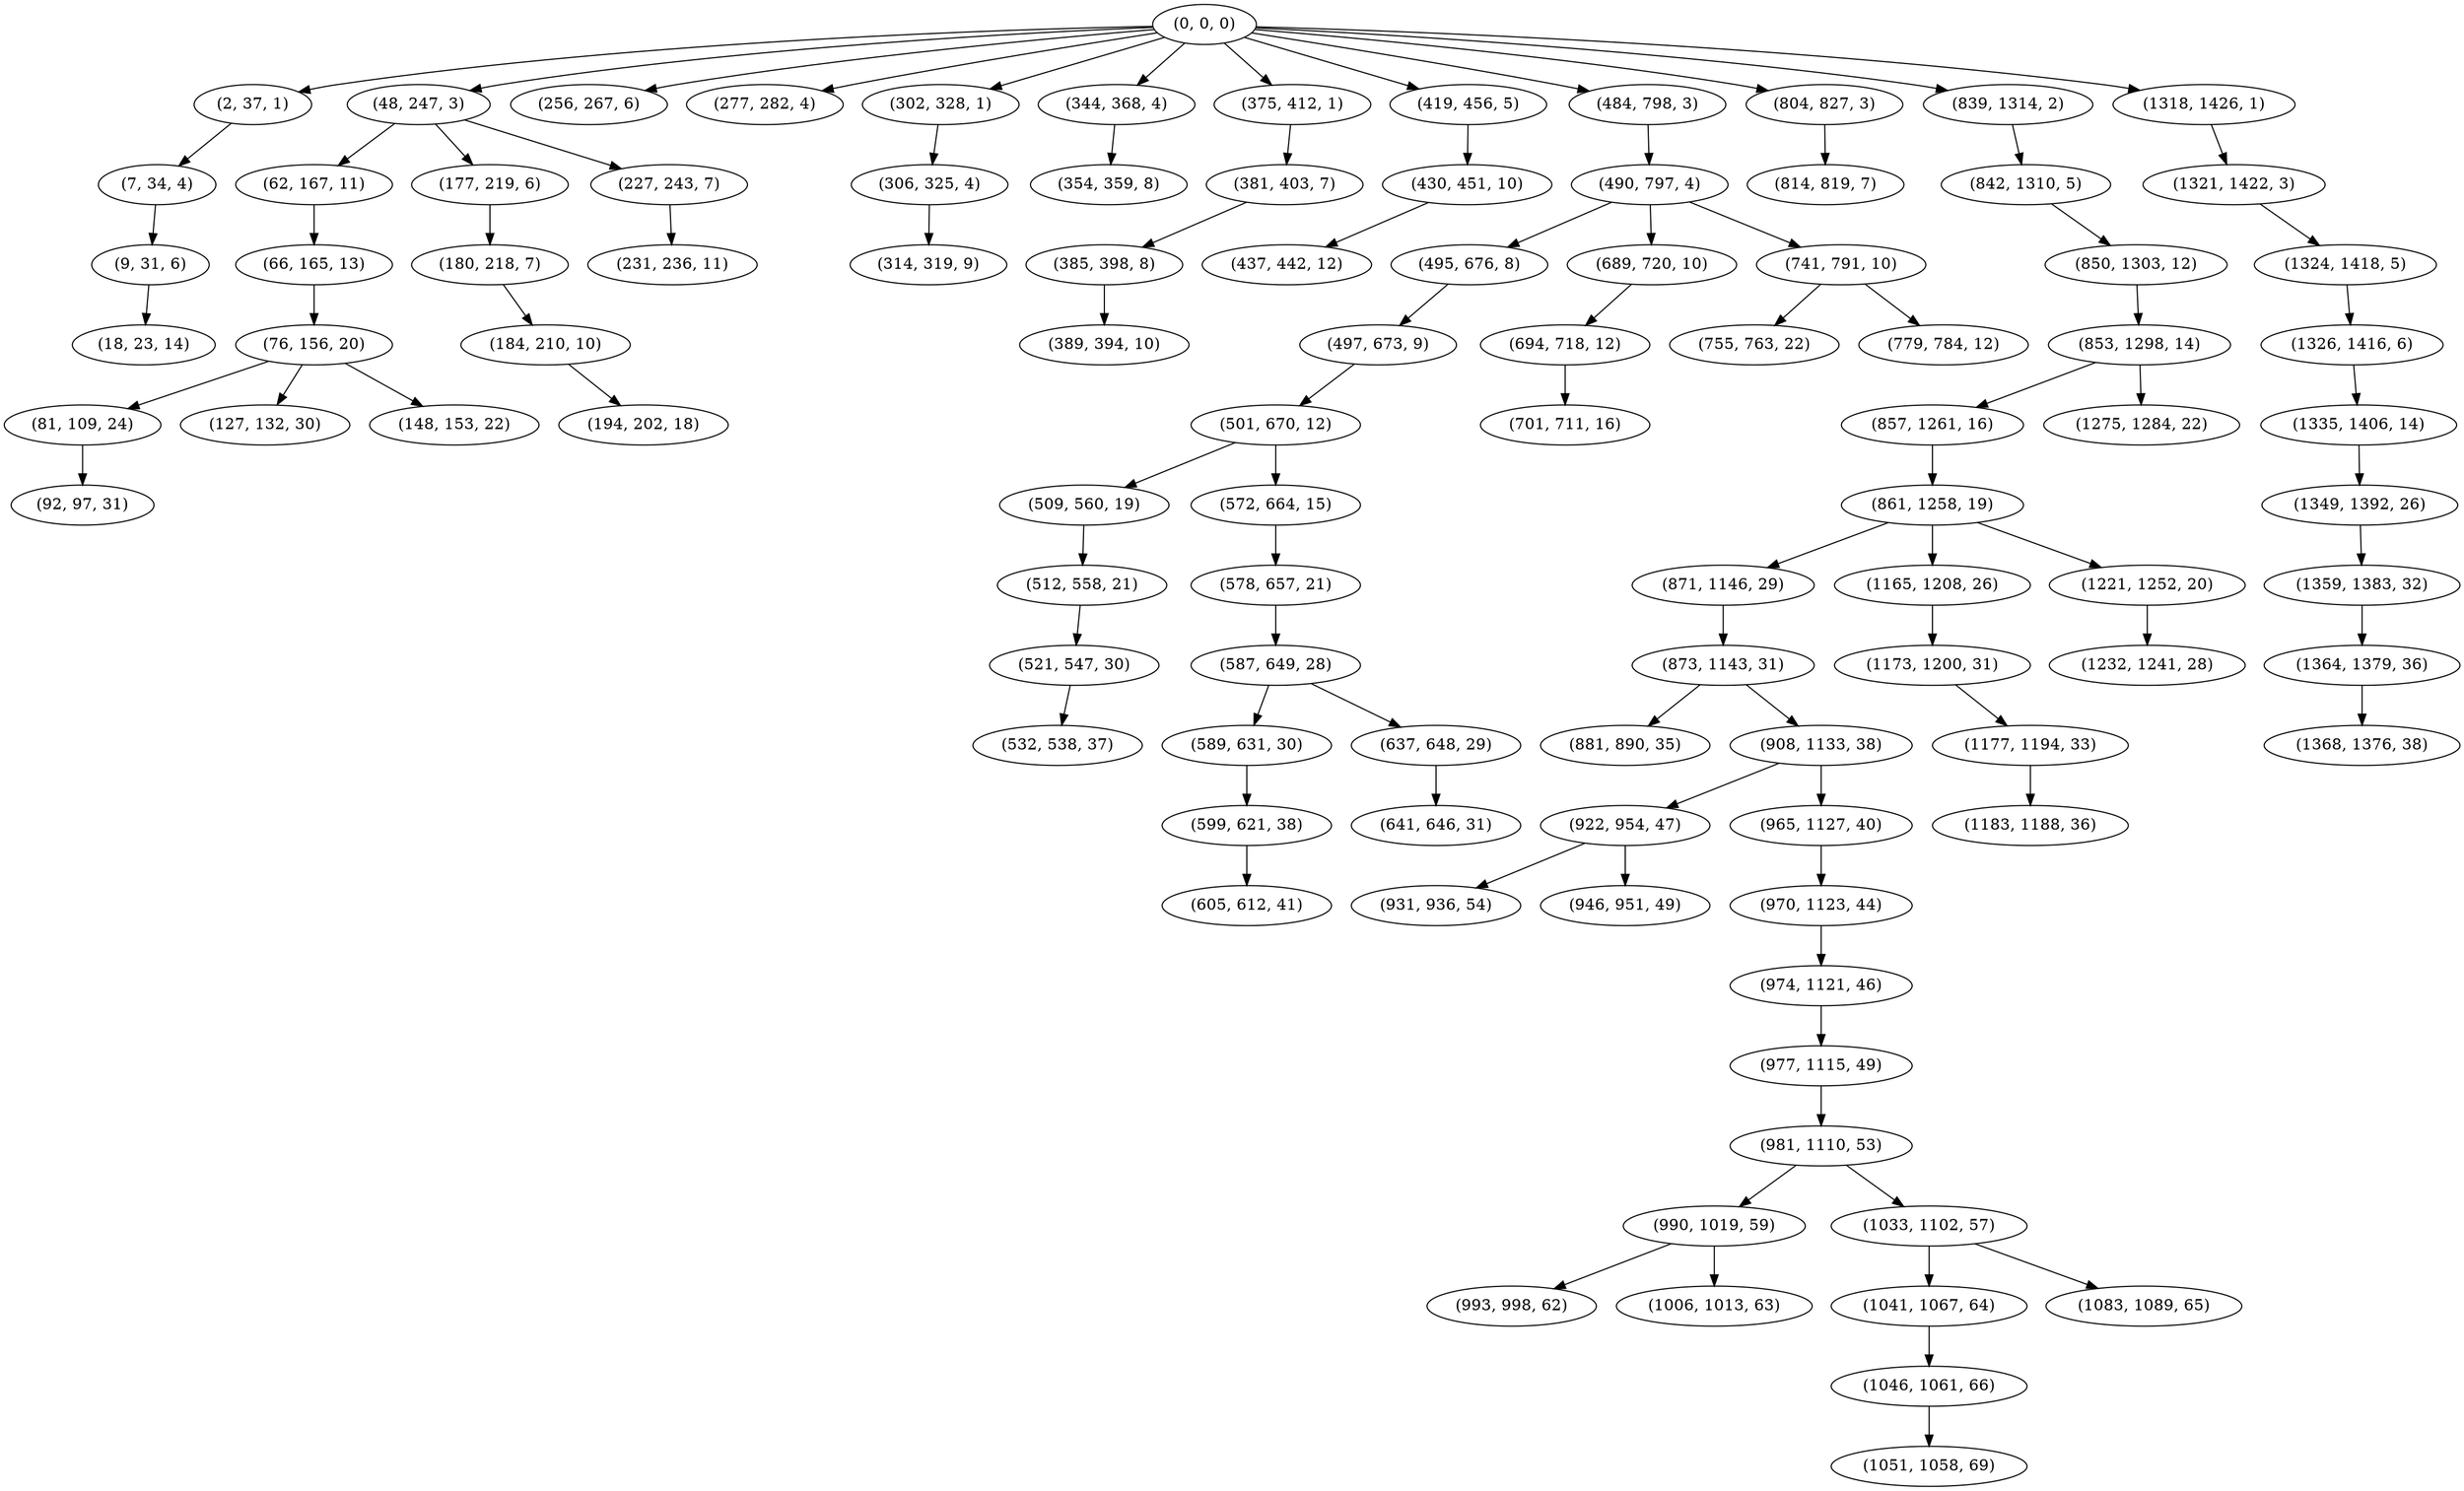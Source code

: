 digraph tree {
    "(0, 0, 0)";
    "(2, 37, 1)";
    "(7, 34, 4)";
    "(9, 31, 6)";
    "(18, 23, 14)";
    "(48, 247, 3)";
    "(62, 167, 11)";
    "(66, 165, 13)";
    "(76, 156, 20)";
    "(81, 109, 24)";
    "(92, 97, 31)";
    "(127, 132, 30)";
    "(148, 153, 22)";
    "(177, 219, 6)";
    "(180, 218, 7)";
    "(184, 210, 10)";
    "(194, 202, 18)";
    "(227, 243, 7)";
    "(231, 236, 11)";
    "(256, 267, 6)";
    "(277, 282, 4)";
    "(302, 328, 1)";
    "(306, 325, 4)";
    "(314, 319, 9)";
    "(344, 368, 4)";
    "(354, 359, 8)";
    "(375, 412, 1)";
    "(381, 403, 7)";
    "(385, 398, 8)";
    "(389, 394, 10)";
    "(419, 456, 5)";
    "(430, 451, 10)";
    "(437, 442, 12)";
    "(484, 798, 3)";
    "(490, 797, 4)";
    "(495, 676, 8)";
    "(497, 673, 9)";
    "(501, 670, 12)";
    "(509, 560, 19)";
    "(512, 558, 21)";
    "(521, 547, 30)";
    "(532, 538, 37)";
    "(572, 664, 15)";
    "(578, 657, 21)";
    "(587, 649, 28)";
    "(589, 631, 30)";
    "(599, 621, 38)";
    "(605, 612, 41)";
    "(637, 648, 29)";
    "(641, 646, 31)";
    "(689, 720, 10)";
    "(694, 718, 12)";
    "(701, 711, 16)";
    "(741, 791, 10)";
    "(755, 763, 22)";
    "(779, 784, 12)";
    "(804, 827, 3)";
    "(814, 819, 7)";
    "(839, 1314, 2)";
    "(842, 1310, 5)";
    "(850, 1303, 12)";
    "(853, 1298, 14)";
    "(857, 1261, 16)";
    "(861, 1258, 19)";
    "(871, 1146, 29)";
    "(873, 1143, 31)";
    "(881, 890, 35)";
    "(908, 1133, 38)";
    "(922, 954, 47)";
    "(931, 936, 54)";
    "(946, 951, 49)";
    "(965, 1127, 40)";
    "(970, 1123, 44)";
    "(974, 1121, 46)";
    "(977, 1115, 49)";
    "(981, 1110, 53)";
    "(990, 1019, 59)";
    "(993, 998, 62)";
    "(1006, 1013, 63)";
    "(1033, 1102, 57)";
    "(1041, 1067, 64)";
    "(1046, 1061, 66)";
    "(1051, 1058, 69)";
    "(1083, 1089, 65)";
    "(1165, 1208, 26)";
    "(1173, 1200, 31)";
    "(1177, 1194, 33)";
    "(1183, 1188, 36)";
    "(1221, 1252, 20)";
    "(1232, 1241, 28)";
    "(1275, 1284, 22)";
    "(1318, 1426, 1)";
    "(1321, 1422, 3)";
    "(1324, 1418, 5)";
    "(1326, 1416, 6)";
    "(1335, 1406, 14)";
    "(1349, 1392, 26)";
    "(1359, 1383, 32)";
    "(1364, 1379, 36)";
    "(1368, 1376, 38)";
    "(0, 0, 0)" -> "(2, 37, 1)";
    "(0, 0, 0)" -> "(48, 247, 3)";
    "(0, 0, 0)" -> "(256, 267, 6)";
    "(0, 0, 0)" -> "(277, 282, 4)";
    "(0, 0, 0)" -> "(302, 328, 1)";
    "(0, 0, 0)" -> "(344, 368, 4)";
    "(0, 0, 0)" -> "(375, 412, 1)";
    "(0, 0, 0)" -> "(419, 456, 5)";
    "(0, 0, 0)" -> "(484, 798, 3)";
    "(0, 0, 0)" -> "(804, 827, 3)";
    "(0, 0, 0)" -> "(839, 1314, 2)";
    "(0, 0, 0)" -> "(1318, 1426, 1)";
    "(2, 37, 1)" -> "(7, 34, 4)";
    "(7, 34, 4)" -> "(9, 31, 6)";
    "(9, 31, 6)" -> "(18, 23, 14)";
    "(48, 247, 3)" -> "(62, 167, 11)";
    "(48, 247, 3)" -> "(177, 219, 6)";
    "(48, 247, 3)" -> "(227, 243, 7)";
    "(62, 167, 11)" -> "(66, 165, 13)";
    "(66, 165, 13)" -> "(76, 156, 20)";
    "(76, 156, 20)" -> "(81, 109, 24)";
    "(76, 156, 20)" -> "(127, 132, 30)";
    "(76, 156, 20)" -> "(148, 153, 22)";
    "(81, 109, 24)" -> "(92, 97, 31)";
    "(177, 219, 6)" -> "(180, 218, 7)";
    "(180, 218, 7)" -> "(184, 210, 10)";
    "(184, 210, 10)" -> "(194, 202, 18)";
    "(227, 243, 7)" -> "(231, 236, 11)";
    "(302, 328, 1)" -> "(306, 325, 4)";
    "(306, 325, 4)" -> "(314, 319, 9)";
    "(344, 368, 4)" -> "(354, 359, 8)";
    "(375, 412, 1)" -> "(381, 403, 7)";
    "(381, 403, 7)" -> "(385, 398, 8)";
    "(385, 398, 8)" -> "(389, 394, 10)";
    "(419, 456, 5)" -> "(430, 451, 10)";
    "(430, 451, 10)" -> "(437, 442, 12)";
    "(484, 798, 3)" -> "(490, 797, 4)";
    "(490, 797, 4)" -> "(495, 676, 8)";
    "(490, 797, 4)" -> "(689, 720, 10)";
    "(490, 797, 4)" -> "(741, 791, 10)";
    "(495, 676, 8)" -> "(497, 673, 9)";
    "(497, 673, 9)" -> "(501, 670, 12)";
    "(501, 670, 12)" -> "(509, 560, 19)";
    "(501, 670, 12)" -> "(572, 664, 15)";
    "(509, 560, 19)" -> "(512, 558, 21)";
    "(512, 558, 21)" -> "(521, 547, 30)";
    "(521, 547, 30)" -> "(532, 538, 37)";
    "(572, 664, 15)" -> "(578, 657, 21)";
    "(578, 657, 21)" -> "(587, 649, 28)";
    "(587, 649, 28)" -> "(589, 631, 30)";
    "(587, 649, 28)" -> "(637, 648, 29)";
    "(589, 631, 30)" -> "(599, 621, 38)";
    "(599, 621, 38)" -> "(605, 612, 41)";
    "(637, 648, 29)" -> "(641, 646, 31)";
    "(689, 720, 10)" -> "(694, 718, 12)";
    "(694, 718, 12)" -> "(701, 711, 16)";
    "(741, 791, 10)" -> "(755, 763, 22)";
    "(741, 791, 10)" -> "(779, 784, 12)";
    "(804, 827, 3)" -> "(814, 819, 7)";
    "(839, 1314, 2)" -> "(842, 1310, 5)";
    "(842, 1310, 5)" -> "(850, 1303, 12)";
    "(850, 1303, 12)" -> "(853, 1298, 14)";
    "(853, 1298, 14)" -> "(857, 1261, 16)";
    "(853, 1298, 14)" -> "(1275, 1284, 22)";
    "(857, 1261, 16)" -> "(861, 1258, 19)";
    "(861, 1258, 19)" -> "(871, 1146, 29)";
    "(861, 1258, 19)" -> "(1165, 1208, 26)";
    "(861, 1258, 19)" -> "(1221, 1252, 20)";
    "(871, 1146, 29)" -> "(873, 1143, 31)";
    "(873, 1143, 31)" -> "(881, 890, 35)";
    "(873, 1143, 31)" -> "(908, 1133, 38)";
    "(908, 1133, 38)" -> "(922, 954, 47)";
    "(908, 1133, 38)" -> "(965, 1127, 40)";
    "(922, 954, 47)" -> "(931, 936, 54)";
    "(922, 954, 47)" -> "(946, 951, 49)";
    "(965, 1127, 40)" -> "(970, 1123, 44)";
    "(970, 1123, 44)" -> "(974, 1121, 46)";
    "(974, 1121, 46)" -> "(977, 1115, 49)";
    "(977, 1115, 49)" -> "(981, 1110, 53)";
    "(981, 1110, 53)" -> "(990, 1019, 59)";
    "(981, 1110, 53)" -> "(1033, 1102, 57)";
    "(990, 1019, 59)" -> "(993, 998, 62)";
    "(990, 1019, 59)" -> "(1006, 1013, 63)";
    "(1033, 1102, 57)" -> "(1041, 1067, 64)";
    "(1033, 1102, 57)" -> "(1083, 1089, 65)";
    "(1041, 1067, 64)" -> "(1046, 1061, 66)";
    "(1046, 1061, 66)" -> "(1051, 1058, 69)";
    "(1165, 1208, 26)" -> "(1173, 1200, 31)";
    "(1173, 1200, 31)" -> "(1177, 1194, 33)";
    "(1177, 1194, 33)" -> "(1183, 1188, 36)";
    "(1221, 1252, 20)" -> "(1232, 1241, 28)";
    "(1318, 1426, 1)" -> "(1321, 1422, 3)";
    "(1321, 1422, 3)" -> "(1324, 1418, 5)";
    "(1324, 1418, 5)" -> "(1326, 1416, 6)";
    "(1326, 1416, 6)" -> "(1335, 1406, 14)";
    "(1335, 1406, 14)" -> "(1349, 1392, 26)";
    "(1349, 1392, 26)" -> "(1359, 1383, 32)";
    "(1359, 1383, 32)" -> "(1364, 1379, 36)";
    "(1364, 1379, 36)" -> "(1368, 1376, 38)";
}
